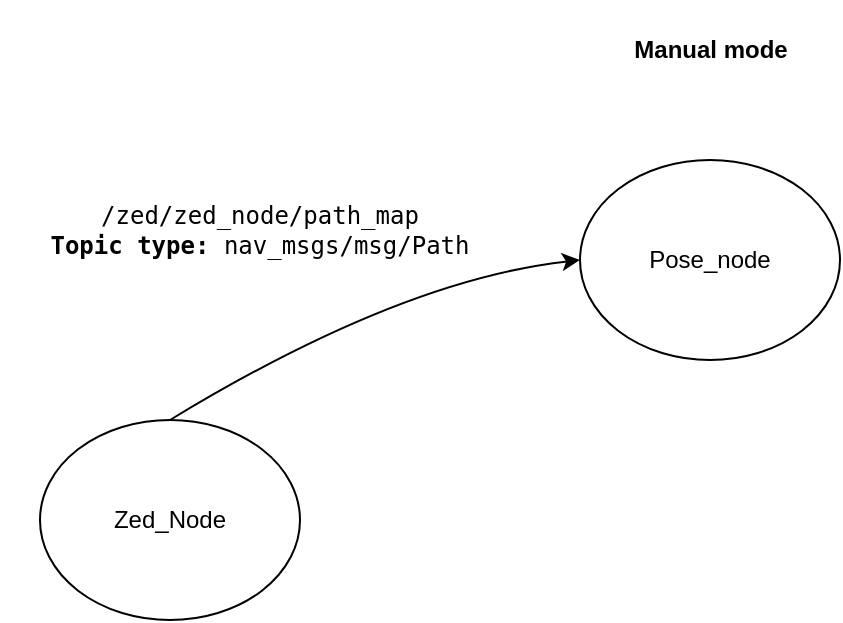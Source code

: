 <mxfile version="24.7.16">
  <diagram name="Page-1" id="DW2yxXTDTXv0PErmnMDG">
    <mxGraphModel dx="1364" dy="795" grid="1" gridSize="10" guides="1" tooltips="1" connect="1" arrows="1" fold="1" page="1" pageScale="1" pageWidth="850" pageHeight="1100" math="0" shadow="0">
      <root>
        <mxCell id="0" />
        <mxCell id="1" parent="0" />
        <mxCell id="2Mf51H98Ej2V9C3H_Nt_-1" value="Zed_Node" style="ellipse;whiteSpace=wrap;html=1;" vertex="1" parent="1">
          <mxGeometry x="80" y="320" width="130" height="100" as="geometry" />
        </mxCell>
        <mxCell id="2Mf51H98Ej2V9C3H_Nt_-2" value="Pose_node" style="ellipse;whiteSpace=wrap;html=1;" vertex="1" parent="1">
          <mxGeometry x="350" y="190" width="130" height="100" as="geometry" />
        </mxCell>
        <mxCell id="2Mf51H98Ej2V9C3H_Nt_-3" value="" style="curved=1;endArrow=classic;html=1;rounded=0;exitX=0.5;exitY=0;exitDx=0;exitDy=0;entryX=0;entryY=0.5;entryDx=0;entryDy=0;" edge="1" parent="1" source="2Mf51H98Ej2V9C3H_Nt_-1" target="2Mf51H98Ej2V9C3H_Nt_-2">
          <mxGeometry width="50" height="50" relative="1" as="geometry">
            <mxPoint x="260" y="300" as="sourcePoint" />
            <mxPoint x="310" y="250" as="targetPoint" />
            <Array as="points">
              <mxPoint x="260" y="250" />
            </Array>
          </mxGeometry>
        </mxCell>
        <mxCell id="2Mf51H98Ej2V9C3H_Nt_-4" value="&lt;div&gt;&lt;code&gt;/zed/zed_node/path_map&lt;/code&gt;&lt;/div&gt;&lt;div&gt;&lt;code&gt;&lt;b&gt;Topic type: &lt;/b&gt;nav_msgs/msg/Path&lt;br&gt;&lt;/code&gt;&lt;/div&gt;" style="text;html=1;align=center;verticalAlign=middle;whiteSpace=wrap;rounded=0;" vertex="1" parent="1">
          <mxGeometry x="60" y="180" width="260" height="90" as="geometry" />
        </mxCell>
        <mxCell id="2Mf51H98Ej2V9C3H_Nt_-5" value="&lt;b&gt;Manual mode&lt;br&gt;&lt;/b&gt;" style="text;html=1;align=center;verticalAlign=middle;whiteSpace=wrap;rounded=0;" vertex="1" parent="1">
          <mxGeometry x="357.5" y="110" width="115" height="50" as="geometry" />
        </mxCell>
      </root>
    </mxGraphModel>
  </diagram>
</mxfile>
